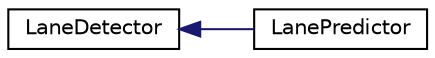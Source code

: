 digraph "Graphical Class Hierarchy"
{
  edge [fontname="Helvetica",fontsize="10",labelfontname="Helvetica",labelfontsize="10"];
  node [fontname="Helvetica",fontsize="10",shape=record];
  rankdir="LR";
  Node1 [label="LaneDetector",height=0.2,width=0.4,color="black", fillcolor="white", style="filled",URL="$classLaneDetector.html",tooltip="Class for lane detector.Carries all the functions related to detect the yellow and white lanes..."];
  Node1 -> Node2 [dir="back",color="midnightblue",fontsize="10",style="solid",fontname="Helvetica"];
  Node2 [label="LanePredictor",height=0.2,width=0.4,color="black", fillcolor="white", style="filled",URL="$classLanePredictor.html",tooltip="Class for lane predictor. "];
}
